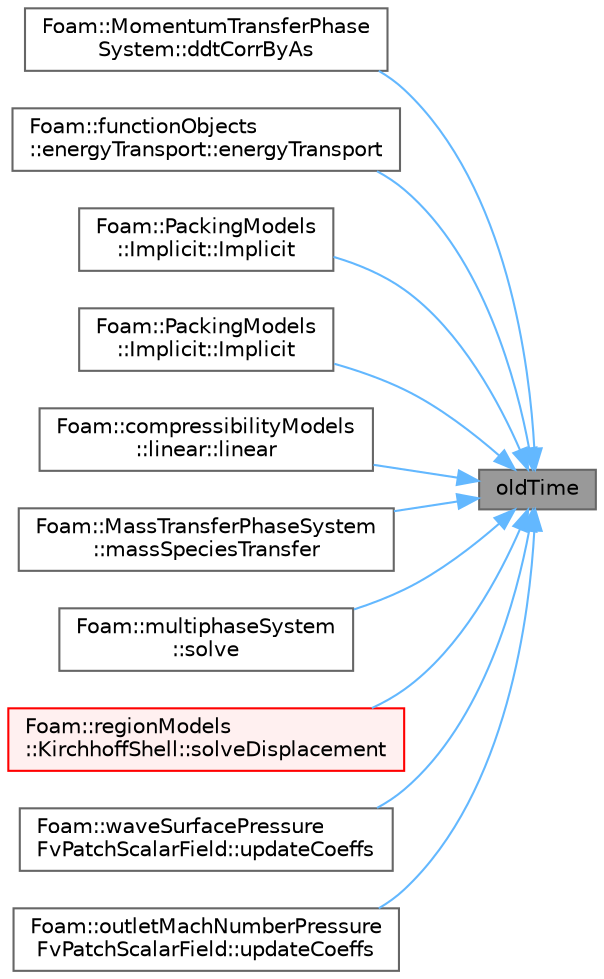 digraph "oldTime"
{
 // LATEX_PDF_SIZE
  bgcolor="transparent";
  edge [fontname=Helvetica,fontsize=10,labelfontname=Helvetica,labelfontsize=10];
  node [fontname=Helvetica,fontsize=10,shape=box,height=0.2,width=0.4];
  rankdir="RL";
  Node1 [id="Node000001",label="oldTime",height=0.2,width=0.4,color="gray40", fillcolor="grey60", style="filled", fontcolor="black",tooltip=" "];
  Node1 -> Node2 [id="edge1_Node000001_Node000002",dir="back",color="steelblue1",style="solid",tooltip=" "];
  Node2 [id="Node000002",label="Foam::MomentumTransferPhase\lSystem::ddtCorrByAs",height=0.2,width=0.4,color="grey40", fillcolor="white", style="filled",URL="$classFoam_1_1MomentumTransferPhaseSystem.html#a419e5977a02339f1ce38b330eed8e236",tooltip=" "];
  Node1 -> Node3 [id="edge2_Node000001_Node000003",dir="back",color="steelblue1",style="solid",tooltip=" "];
  Node3 [id="Node000003",label="Foam::functionObjects\l::energyTransport::energyTransport",height=0.2,width=0.4,color="grey40", fillcolor="white", style="filled",URL="$classFoam_1_1functionObjects_1_1energyTransport.html#af109a5816ad935d0d9a62ab8f587eaa3",tooltip=" "];
  Node1 -> Node4 [id="edge3_Node000001_Node000004",dir="back",color="steelblue1",style="solid",tooltip=" "];
  Node4 [id="Node000004",label="Foam::PackingModels\l::Implicit::Implicit",height=0.2,width=0.4,color="grey40", fillcolor="white", style="filled",URL="$classFoam_1_1PackingModels_1_1Implicit.html#a04d4d66033e1a92082ea4f061bb43417",tooltip=" "];
  Node1 -> Node5 [id="edge4_Node000001_Node000005",dir="back",color="steelblue1",style="solid",tooltip=" "];
  Node5 [id="Node000005",label="Foam::PackingModels\l::Implicit::Implicit",height=0.2,width=0.4,color="grey40", fillcolor="white", style="filled",URL="$classFoam_1_1PackingModels_1_1Implicit.html#a4238d1ab6f5560d1b47697dc72df8e5e",tooltip=" "];
  Node1 -> Node6 [id="edge5_Node000001_Node000006",dir="back",color="steelblue1",style="solid",tooltip=" "];
  Node6 [id="Node000006",label="Foam::compressibilityModels\l::linear::linear",height=0.2,width=0.4,color="grey40", fillcolor="white", style="filled",URL="$classFoam_1_1compressibilityModels_1_1linear.html#ac4ffad4d3716c0f503bf24a43a4c9ee1",tooltip=" "];
  Node1 -> Node7 [id="edge6_Node000001_Node000007",dir="back",color="steelblue1",style="solid",tooltip=" "];
  Node7 [id="Node000007",label="Foam::MassTransferPhaseSystem\l::massSpeciesTransfer",height=0.2,width=0.4,color="grey40", fillcolor="white", style="filled",URL="$classFoam_1_1MassTransferPhaseSystem.html#a73d4fe961a5becfc70398e9455d7b3e4",tooltip=" "];
  Node1 -> Node8 [id="edge7_Node000001_Node000008",dir="back",color="steelblue1",style="solid",tooltip=" "];
  Node8 [id="Node000008",label="Foam::multiphaseSystem\l::solve",height=0.2,width=0.4,color="grey40", fillcolor="white", style="filled",URL="$classFoam_1_1multiphaseSystem.html#af7d39f0eac0af0ed5785935ac72a1e7d",tooltip=" "];
  Node1 -> Node9 [id="edge8_Node000001_Node000009",dir="back",color="steelblue1",style="solid",tooltip=" "];
  Node9 [id="Node000009",label="Foam::regionModels\l::KirchhoffShell::solveDisplacement",height=0.2,width=0.4,color="red", fillcolor="#FFF0F0", style="filled",URL="$classFoam_1_1regionModels_1_1KirchhoffShell.html#a833c036da084e412164a4b0569e9a42d",tooltip=" "];
  Node1 -> Node11 [id="edge9_Node000001_Node000011",dir="back",color="steelblue1",style="solid",tooltip=" "];
  Node11 [id="Node000011",label="Foam::waveSurfacePressure\lFvPatchScalarField::updateCoeffs",height=0.2,width=0.4,color="grey40", fillcolor="white", style="filled",URL="$classFoam_1_1waveSurfacePressureFvPatchScalarField.html#a7e24eafac629d3733181cd942d4c902f",tooltip=" "];
  Node1 -> Node12 [id="edge10_Node000001_Node000012",dir="back",color="steelblue1",style="solid",tooltip=" "];
  Node12 [id="Node000012",label="Foam::outletMachNumberPressure\lFvPatchScalarField::updateCoeffs",height=0.2,width=0.4,color="grey40", fillcolor="white", style="filled",URL="$classFoam_1_1outletMachNumberPressureFvPatchScalarField.html#a7e24eafac629d3733181cd942d4c902f",tooltip=" "];
}
